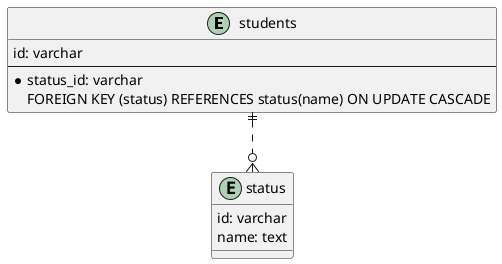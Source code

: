 @startuml

/'
  students
  status
'/
entity "students" {
  id: varchar
  --
  *status_id: varchar
  FOREIGN KEY (status) REFERENCES status(name) ON UPDATE CASCADE
}

entity "status" {
  id: varchar
  name: text
}

/'
関係性
------   :1
----||   :1 and only 1
----o|   :0 or 1
-----{   :many
----|{   :1 or more
----o{   :0 or many

entityの位置
ri ...right
le ...left
do ...down
'/

students ||..o{ status
@enduml